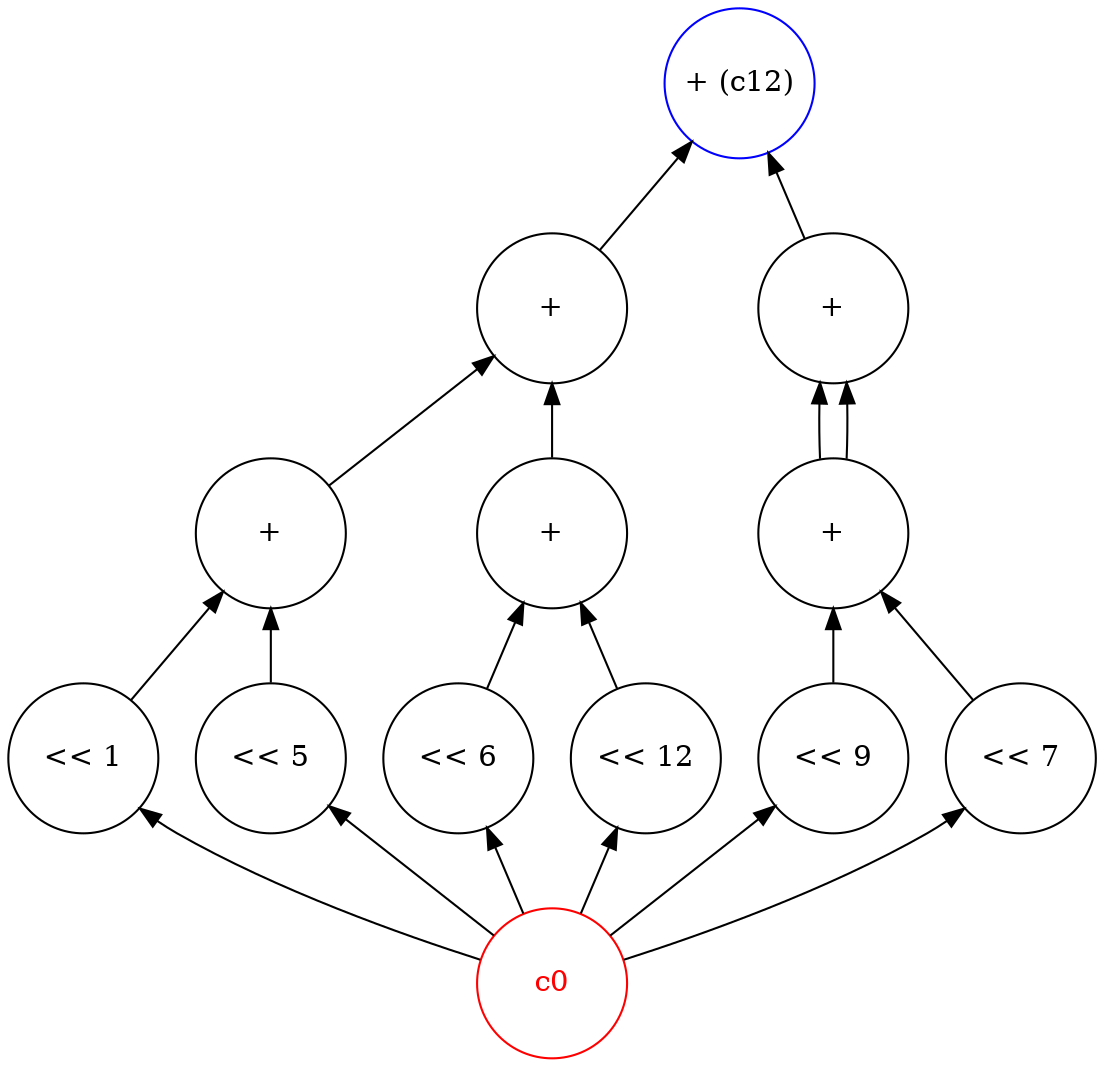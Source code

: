 digraph "gx_kernel" {
node [shape=circle width=1 margin=0]
edge [dir=back]
1 [label="c0" style=solid color=red fontcolor=red]
2 [label="<< 1" style=solid color=black fontcolor=black]
2 -> 1
3 [label="<< 5" style=solid color=black fontcolor=black]
3 -> 1
8 [label="+" style=solid color=black fontcolor=black]
8 -> 2
8 -> 3
4 [label="<< 6" style=solid color=black fontcolor=black]
4 -> 1
5 [label="<< 12" style=solid color=black fontcolor=black]
5 -> 1
9 [label="+" style=solid color=black fontcolor=black]
9 -> 4
9 -> 5
11 [label="+" style=solid color=black fontcolor=black]
11 -> 8
11 -> 9
6 [label="<< 9" style=solid color=black fontcolor=black]
6 -> 1
7 [label="<< 7" style=solid color=black fontcolor=black]
7 -> 1
10 [label="+" style=solid color=black fontcolor=black]
10 -> 6
10 -> 7
12 [label="+" style=solid color=black fontcolor=black]
12 -> 10
12 -> 10
13 [label="+ (c12)" style=solid color=blue fontcolor=black]
13 -> 11
13 -> 12
}

